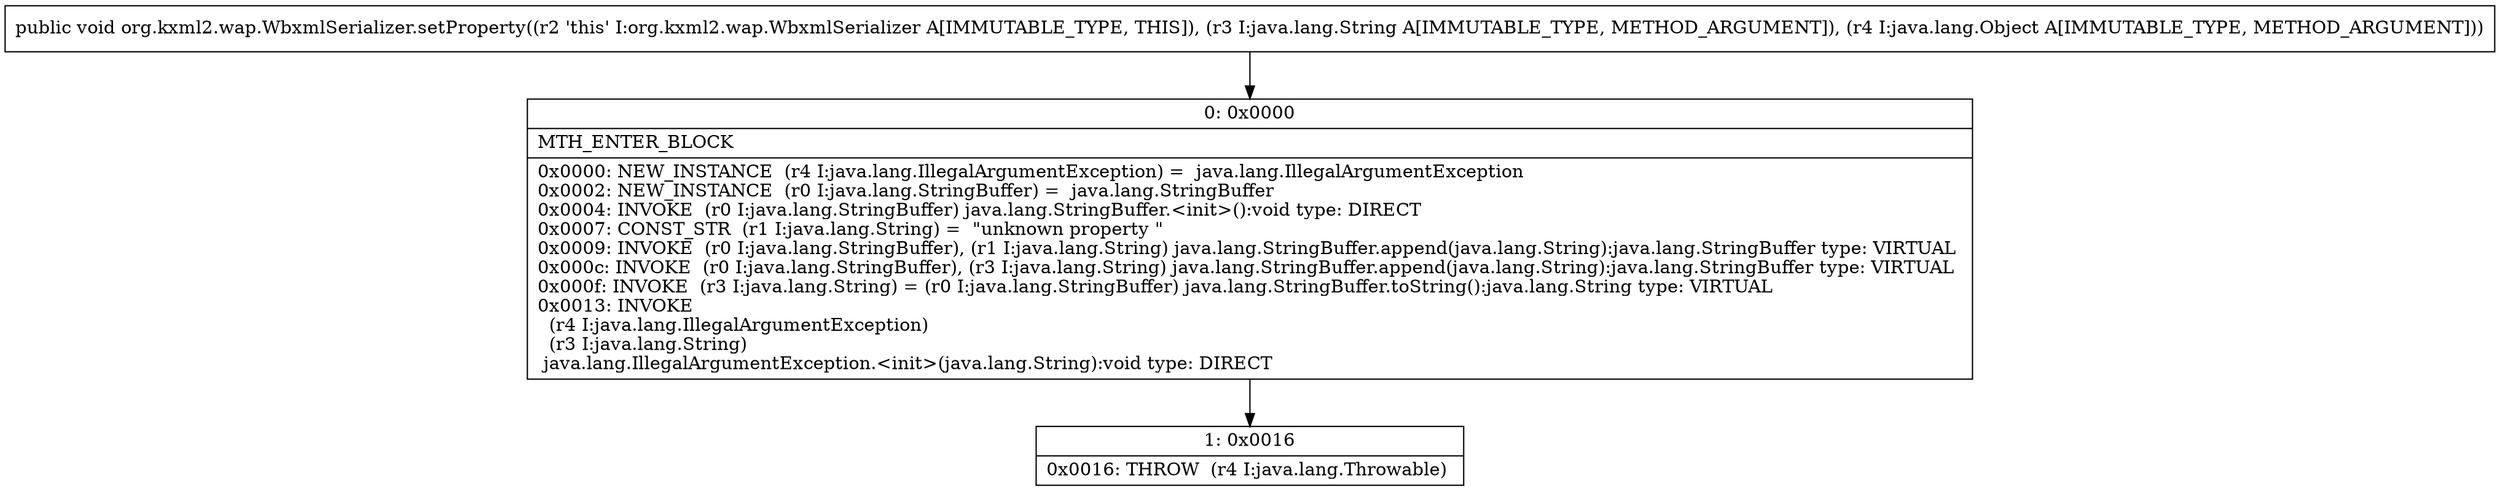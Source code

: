 digraph "CFG fororg.kxml2.wap.WbxmlSerializer.setProperty(Ljava\/lang\/String;Ljava\/lang\/Object;)V" {
Node_0 [shape=record,label="{0\:\ 0x0000|MTH_ENTER_BLOCK\l|0x0000: NEW_INSTANCE  (r4 I:java.lang.IllegalArgumentException) =  java.lang.IllegalArgumentException \l0x0002: NEW_INSTANCE  (r0 I:java.lang.StringBuffer) =  java.lang.StringBuffer \l0x0004: INVOKE  (r0 I:java.lang.StringBuffer) java.lang.StringBuffer.\<init\>():void type: DIRECT \l0x0007: CONST_STR  (r1 I:java.lang.String) =  \"unknown property \" \l0x0009: INVOKE  (r0 I:java.lang.StringBuffer), (r1 I:java.lang.String) java.lang.StringBuffer.append(java.lang.String):java.lang.StringBuffer type: VIRTUAL \l0x000c: INVOKE  (r0 I:java.lang.StringBuffer), (r3 I:java.lang.String) java.lang.StringBuffer.append(java.lang.String):java.lang.StringBuffer type: VIRTUAL \l0x000f: INVOKE  (r3 I:java.lang.String) = (r0 I:java.lang.StringBuffer) java.lang.StringBuffer.toString():java.lang.String type: VIRTUAL \l0x0013: INVOKE  \l  (r4 I:java.lang.IllegalArgumentException)\l  (r3 I:java.lang.String)\l java.lang.IllegalArgumentException.\<init\>(java.lang.String):void type: DIRECT \l}"];
Node_1 [shape=record,label="{1\:\ 0x0016|0x0016: THROW  (r4 I:java.lang.Throwable) \l}"];
MethodNode[shape=record,label="{public void org.kxml2.wap.WbxmlSerializer.setProperty((r2 'this' I:org.kxml2.wap.WbxmlSerializer A[IMMUTABLE_TYPE, THIS]), (r3 I:java.lang.String A[IMMUTABLE_TYPE, METHOD_ARGUMENT]), (r4 I:java.lang.Object A[IMMUTABLE_TYPE, METHOD_ARGUMENT])) }"];
MethodNode -> Node_0;
Node_0 -> Node_1;
}

